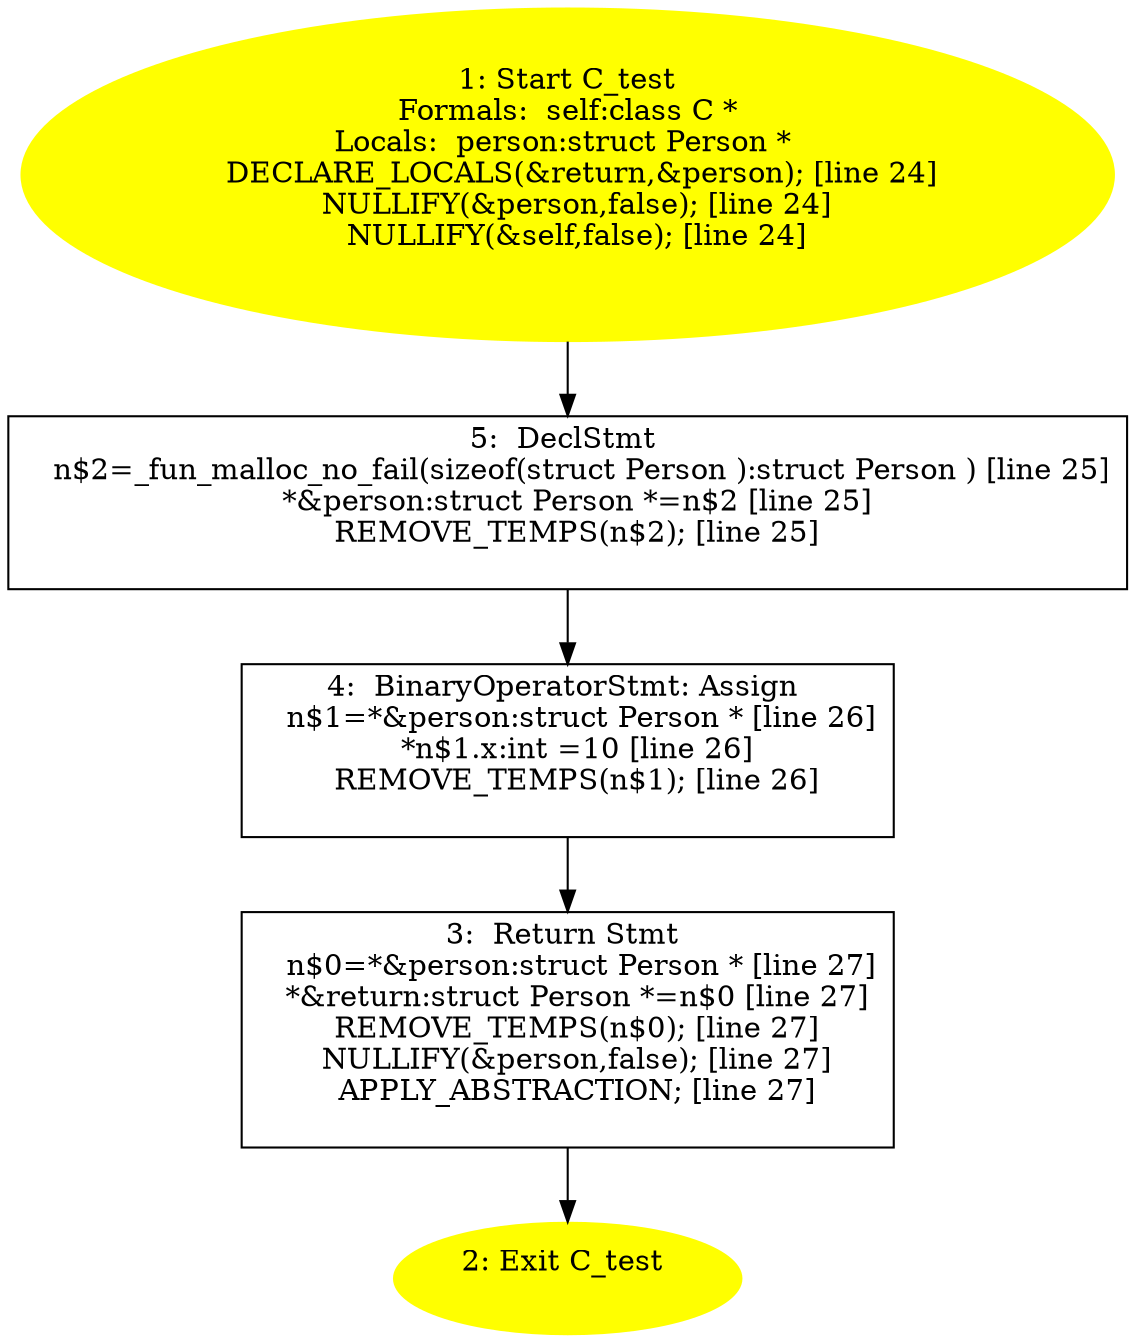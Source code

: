 digraph iCFG {
5 [label="5:  DeclStmt \n   n$2=_fun_malloc_no_fail(sizeof(struct Person ):struct Person ) [line 25]\n  *&person:struct Person *=n$2 [line 25]\n  REMOVE_TEMPS(n$2); [line 25]\n " shape="box"]
	

	 5 -> 4 ;
4 [label="4:  BinaryOperatorStmt: Assign \n   n$1=*&person:struct Person * [line 26]\n  *n$1.x:int =10 [line 26]\n  REMOVE_TEMPS(n$1); [line 26]\n " shape="box"]
	

	 4 -> 3 ;
3 [label="3:  Return Stmt \n   n$0=*&person:struct Person * [line 27]\n  *&return:struct Person *=n$0 [line 27]\n  REMOVE_TEMPS(n$0); [line 27]\n  NULLIFY(&person,false); [line 27]\n  APPLY_ABSTRACTION; [line 27]\n " shape="box"]
	

	 3 -> 2 ;
2 [label="2: Exit C_test \n  " color=yellow style=filled]
	

1 [label="1: Start C_test\nFormals:  self:class C *\nLocals:  person:struct Person * \n   DECLARE_LOCALS(&return,&person); [line 24]\n  NULLIFY(&person,false); [line 24]\n  NULLIFY(&self,false); [line 24]\n " color=yellow style=filled]
	

	 1 -> 5 ;
}
